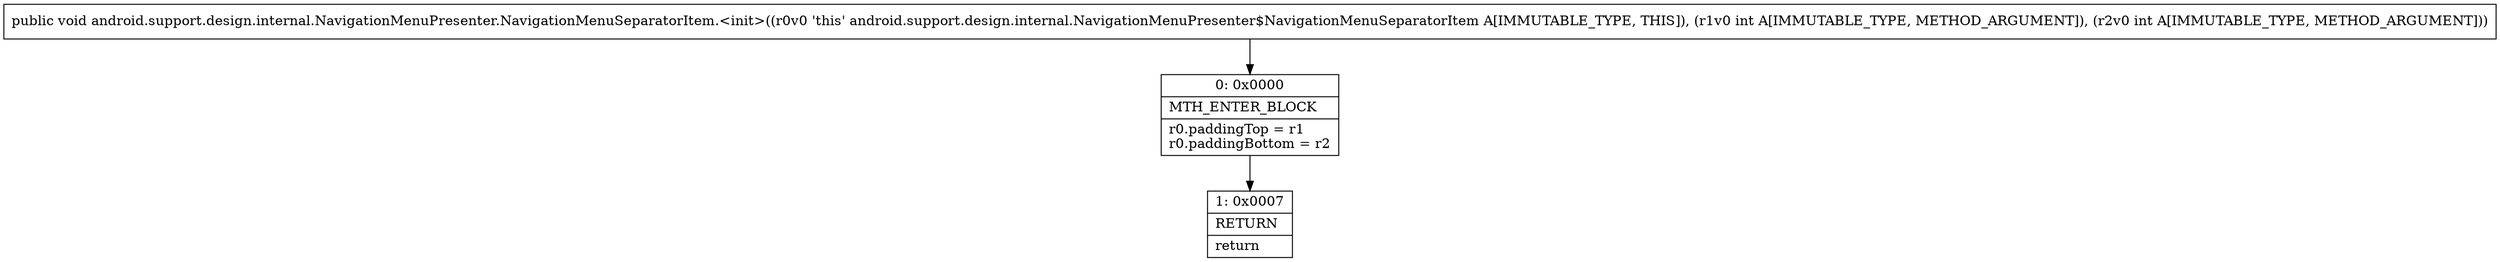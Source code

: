 digraph "CFG forandroid.support.design.internal.NavigationMenuPresenter.NavigationMenuSeparatorItem.\<init\>(II)V" {
Node_0 [shape=record,label="{0\:\ 0x0000|MTH_ENTER_BLOCK\l|r0.paddingTop = r1\lr0.paddingBottom = r2\l}"];
Node_1 [shape=record,label="{1\:\ 0x0007|RETURN\l|return\l}"];
MethodNode[shape=record,label="{public void android.support.design.internal.NavigationMenuPresenter.NavigationMenuSeparatorItem.\<init\>((r0v0 'this' android.support.design.internal.NavigationMenuPresenter$NavigationMenuSeparatorItem A[IMMUTABLE_TYPE, THIS]), (r1v0 int A[IMMUTABLE_TYPE, METHOD_ARGUMENT]), (r2v0 int A[IMMUTABLE_TYPE, METHOD_ARGUMENT])) }"];
MethodNode -> Node_0;
Node_0 -> Node_1;
}

